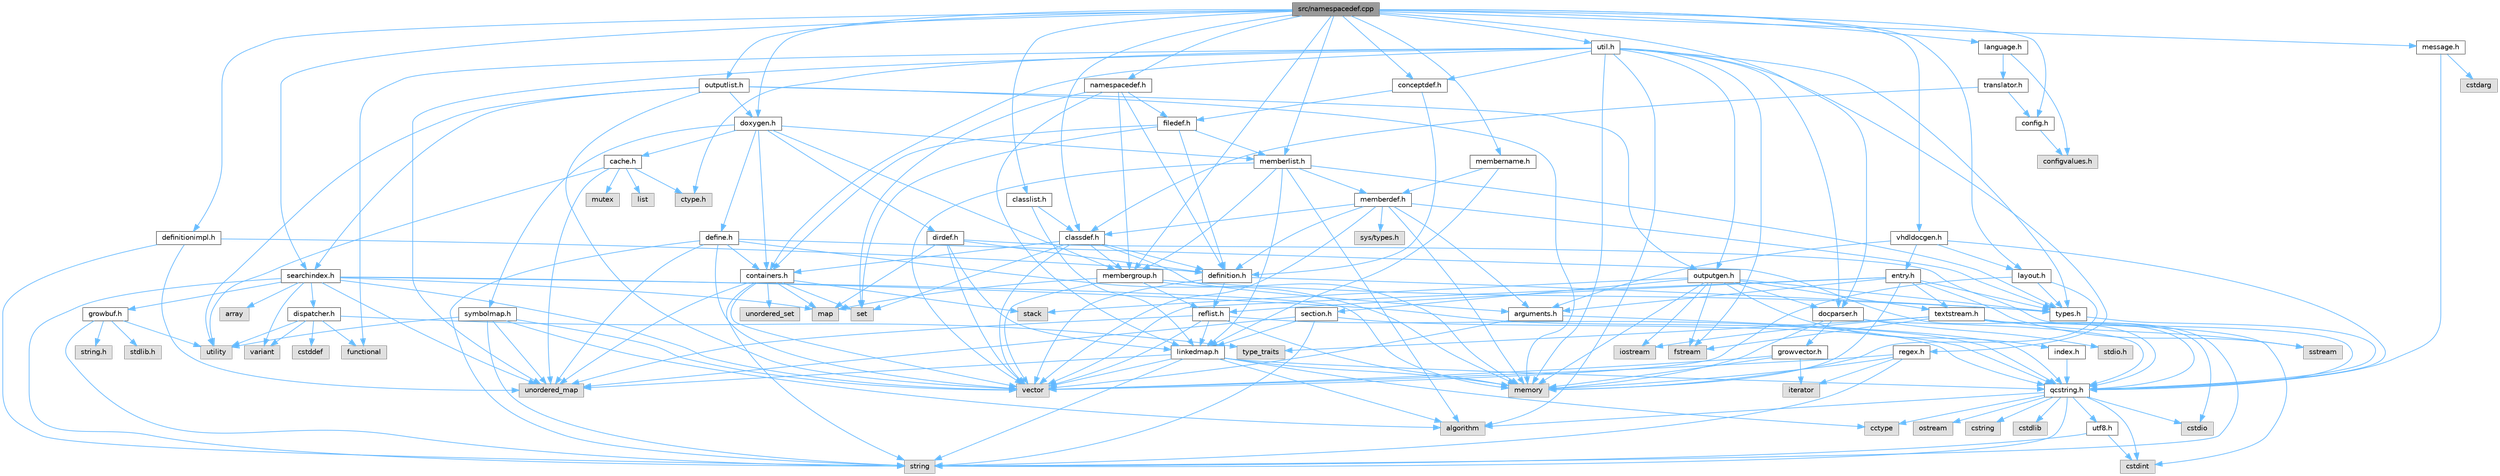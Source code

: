 digraph "src/namespacedef.cpp"
{
 // INTERACTIVE_SVG=YES
 // LATEX_PDF_SIZE
  bgcolor="transparent";
  edge [fontname=Helvetica,fontsize=10,labelfontname=Helvetica,labelfontsize=10];
  node [fontname=Helvetica,fontsize=10,shape=box,height=0.2,width=0.4];
  Node1 [label="src/namespacedef.cpp",height=0.2,width=0.4,color="gray40", fillcolor="grey60", style="filled", fontcolor="black",tooltip=" "];
  Node1 -> Node2 [color="steelblue1",style="solid"];
  Node2 [label="namespacedef.h",height=0.2,width=0.4,color="grey40", fillcolor="white", style="filled",URL="$d7/d97/namespacedef_8h.html",tooltip=" "];
  Node2 -> Node3 [color="steelblue1",style="solid"];
  Node3 [label="set",height=0.2,width=0.4,color="grey60", fillcolor="#E0E0E0", style="filled",tooltip=" "];
  Node2 -> Node4 [color="steelblue1",style="solid"];
  Node4 [label="definition.h",height=0.2,width=0.4,color="grey40", fillcolor="white", style="filled",URL="$df/da1/definition_8h.html",tooltip=" "];
  Node4 -> Node5 [color="steelblue1",style="solid"];
  Node5 [label="vector",height=0.2,width=0.4,color="grey60", fillcolor="#E0E0E0", style="filled",tooltip=" "];
  Node4 -> Node6 [color="steelblue1",style="solid"];
  Node6 [label="types.h",height=0.2,width=0.4,color="grey40", fillcolor="white", style="filled",URL="$d9/d49/types_8h.html",tooltip="This file contains a number of basic enums and types."];
  Node6 -> Node7 [color="steelblue1",style="solid"];
  Node7 [label="qcstring.h",height=0.2,width=0.4,color="grey40", fillcolor="white", style="filled",URL="$d7/d5c/qcstring_8h.html",tooltip=" "];
  Node7 -> Node8 [color="steelblue1",style="solid"];
  Node8 [label="string",height=0.2,width=0.4,color="grey60", fillcolor="#E0E0E0", style="filled",tooltip=" "];
  Node7 -> Node9 [color="steelblue1",style="solid"];
  Node9 [label="algorithm",height=0.2,width=0.4,color="grey60", fillcolor="#E0E0E0", style="filled",tooltip=" "];
  Node7 -> Node10 [color="steelblue1",style="solid"];
  Node10 [label="cctype",height=0.2,width=0.4,color="grey60", fillcolor="#E0E0E0", style="filled",tooltip=" "];
  Node7 -> Node11 [color="steelblue1",style="solid"];
  Node11 [label="cstring",height=0.2,width=0.4,color="grey60", fillcolor="#E0E0E0", style="filled",tooltip=" "];
  Node7 -> Node12 [color="steelblue1",style="solid"];
  Node12 [label="cstdio",height=0.2,width=0.4,color="grey60", fillcolor="#E0E0E0", style="filled",tooltip=" "];
  Node7 -> Node13 [color="steelblue1",style="solid"];
  Node13 [label="cstdlib",height=0.2,width=0.4,color="grey60", fillcolor="#E0E0E0", style="filled",tooltip=" "];
  Node7 -> Node14 [color="steelblue1",style="solid"];
  Node14 [label="cstdint",height=0.2,width=0.4,color="grey60", fillcolor="#E0E0E0", style="filled",tooltip=" "];
  Node7 -> Node15 [color="steelblue1",style="solid"];
  Node15 [label="ostream",height=0.2,width=0.4,color="grey60", fillcolor="#E0E0E0", style="filled",tooltip=" "];
  Node7 -> Node16 [color="steelblue1",style="solid"];
  Node16 [label="utf8.h",height=0.2,width=0.4,color="grey40", fillcolor="white", style="filled",URL="$db/d7c/utf8_8h.html",tooltip="Various UTF8 related helper functions."];
  Node16 -> Node14 [color="steelblue1",style="solid"];
  Node16 -> Node8 [color="steelblue1",style="solid"];
  Node4 -> Node17 [color="steelblue1",style="solid"];
  Node17 [label="reflist.h",height=0.2,width=0.4,color="grey40", fillcolor="white", style="filled",URL="$d1/d02/reflist_8h.html",tooltip=" "];
  Node17 -> Node5 [color="steelblue1",style="solid"];
  Node17 -> Node18 [color="steelblue1",style="solid"];
  Node18 [label="unordered_map",height=0.2,width=0.4,color="grey60", fillcolor="#E0E0E0", style="filled",tooltip=" "];
  Node17 -> Node19 [color="steelblue1",style="solid"];
  Node19 [label="memory",height=0.2,width=0.4,color="grey60", fillcolor="#E0E0E0", style="filled",tooltip=" "];
  Node17 -> Node7 [color="steelblue1",style="solid"];
  Node17 -> Node20 [color="steelblue1",style="solid"];
  Node20 [label="linkedmap.h",height=0.2,width=0.4,color="grey40", fillcolor="white", style="filled",URL="$da/de1/linkedmap_8h.html",tooltip=" "];
  Node20 -> Node18 [color="steelblue1",style="solid"];
  Node20 -> Node5 [color="steelblue1",style="solid"];
  Node20 -> Node19 [color="steelblue1",style="solid"];
  Node20 -> Node8 [color="steelblue1",style="solid"];
  Node20 -> Node9 [color="steelblue1",style="solid"];
  Node20 -> Node10 [color="steelblue1",style="solid"];
  Node20 -> Node7 [color="steelblue1",style="solid"];
  Node2 -> Node21 [color="steelblue1",style="solid"];
  Node21 [label="filedef.h",height=0.2,width=0.4,color="grey40", fillcolor="white", style="filled",URL="$d4/d3a/filedef_8h.html",tooltip=" "];
  Node21 -> Node3 [color="steelblue1",style="solid"];
  Node21 -> Node4 [color="steelblue1",style="solid"];
  Node21 -> Node22 [color="steelblue1",style="solid"];
  Node22 [label="memberlist.h",height=0.2,width=0.4,color="grey40", fillcolor="white", style="filled",URL="$dd/d78/memberlist_8h.html",tooltip=" "];
  Node22 -> Node5 [color="steelblue1",style="solid"];
  Node22 -> Node9 [color="steelblue1",style="solid"];
  Node22 -> Node23 [color="steelblue1",style="solid"];
  Node23 [label="memberdef.h",height=0.2,width=0.4,color="grey40", fillcolor="white", style="filled",URL="$d4/d46/memberdef_8h.html",tooltip=" "];
  Node23 -> Node5 [color="steelblue1",style="solid"];
  Node23 -> Node19 [color="steelblue1",style="solid"];
  Node23 -> Node24 [color="steelblue1",style="solid"];
  Node24 [label="sys/types.h",height=0.2,width=0.4,color="grey60", fillcolor="#E0E0E0", style="filled",tooltip=" "];
  Node23 -> Node6 [color="steelblue1",style="solid"];
  Node23 -> Node4 [color="steelblue1",style="solid"];
  Node23 -> Node25 [color="steelblue1",style="solid"];
  Node25 [label="arguments.h",height=0.2,width=0.4,color="grey40", fillcolor="white", style="filled",URL="$df/d9b/arguments_8h.html",tooltip=" "];
  Node25 -> Node5 [color="steelblue1",style="solid"];
  Node25 -> Node7 [color="steelblue1",style="solid"];
  Node23 -> Node26 [color="steelblue1",style="solid"];
  Node26 [label="classdef.h",height=0.2,width=0.4,color="grey40", fillcolor="white", style="filled",URL="$d1/da6/classdef_8h.html",tooltip=" "];
  Node26 -> Node5 [color="steelblue1",style="solid"];
  Node26 -> Node3 [color="steelblue1",style="solid"];
  Node26 -> Node27 [color="steelblue1",style="solid"];
  Node27 [label="containers.h",height=0.2,width=0.4,color="grey40", fillcolor="white", style="filled",URL="$d5/d75/containers_8h.html",tooltip=" "];
  Node27 -> Node5 [color="steelblue1",style="solid"];
  Node27 -> Node8 [color="steelblue1",style="solid"];
  Node27 -> Node3 [color="steelblue1",style="solid"];
  Node27 -> Node28 [color="steelblue1",style="solid"];
  Node28 [label="map",height=0.2,width=0.4,color="grey60", fillcolor="#E0E0E0", style="filled",tooltip=" "];
  Node27 -> Node29 [color="steelblue1",style="solid"];
  Node29 [label="unordered_set",height=0.2,width=0.4,color="grey60", fillcolor="#E0E0E0", style="filled",tooltip=" "];
  Node27 -> Node18 [color="steelblue1",style="solid"];
  Node27 -> Node30 [color="steelblue1",style="solid"];
  Node30 [label="stack",height=0.2,width=0.4,color="grey60", fillcolor="#E0E0E0", style="filled",tooltip=" "];
  Node26 -> Node4 [color="steelblue1",style="solid"];
  Node26 -> Node25 [color="steelblue1",style="solid"];
  Node26 -> Node31 [color="steelblue1",style="solid"];
  Node31 [label="membergroup.h",height=0.2,width=0.4,color="grey40", fillcolor="white", style="filled",URL="$d9/d11/membergroup_8h.html",tooltip=" "];
  Node31 -> Node5 [color="steelblue1",style="solid"];
  Node31 -> Node28 [color="steelblue1",style="solid"];
  Node31 -> Node19 [color="steelblue1",style="solid"];
  Node31 -> Node6 [color="steelblue1",style="solid"];
  Node31 -> Node17 [color="steelblue1",style="solid"];
  Node22 -> Node20 [color="steelblue1",style="solid"];
  Node22 -> Node6 [color="steelblue1",style="solid"];
  Node22 -> Node31 [color="steelblue1",style="solid"];
  Node21 -> Node27 [color="steelblue1",style="solid"];
  Node2 -> Node20 [color="steelblue1",style="solid"];
  Node2 -> Node31 [color="steelblue1",style="solid"];
  Node1 -> Node32 [color="steelblue1",style="solid"];
  Node32 [label="outputlist.h",height=0.2,width=0.4,color="grey40", fillcolor="white", style="filled",URL="$d2/db9/outputlist_8h.html",tooltip=" "];
  Node32 -> Node33 [color="steelblue1",style="solid"];
  Node33 [label="utility",height=0.2,width=0.4,color="grey60", fillcolor="#E0E0E0", style="filled",tooltip=" "];
  Node32 -> Node5 [color="steelblue1",style="solid"];
  Node32 -> Node19 [color="steelblue1",style="solid"];
  Node32 -> Node34 [color="steelblue1",style="solid"];
  Node34 [label="outputgen.h",height=0.2,width=0.4,color="grey40", fillcolor="white", style="filled",URL="$df/d06/outputgen_8h.html",tooltip=" "];
  Node34 -> Node19 [color="steelblue1",style="solid"];
  Node34 -> Node30 [color="steelblue1",style="solid"];
  Node34 -> Node35 [color="steelblue1",style="solid"];
  Node35 [label="iostream",height=0.2,width=0.4,color="grey60", fillcolor="#E0E0E0", style="filled",tooltip=" "];
  Node34 -> Node36 [color="steelblue1",style="solid"];
  Node36 [label="fstream",height=0.2,width=0.4,color="grey60", fillcolor="#E0E0E0", style="filled",tooltip=" "];
  Node34 -> Node6 [color="steelblue1",style="solid"];
  Node34 -> Node37 [color="steelblue1",style="solid"];
  Node37 [label="index.h",height=0.2,width=0.4,color="grey40", fillcolor="white", style="filled",URL="$d1/db5/index_8h.html",tooltip=" "];
  Node37 -> Node7 [color="steelblue1",style="solid"];
  Node34 -> Node38 [color="steelblue1",style="solid"];
  Node38 [label="section.h",height=0.2,width=0.4,color="grey40", fillcolor="white", style="filled",URL="$d1/d2a/section_8h.html",tooltip=" "];
  Node38 -> Node8 [color="steelblue1",style="solid"];
  Node38 -> Node18 [color="steelblue1",style="solid"];
  Node38 -> Node7 [color="steelblue1",style="solid"];
  Node38 -> Node20 [color="steelblue1",style="solid"];
  Node34 -> Node39 [color="steelblue1",style="solid"];
  Node39 [label="textstream.h",height=0.2,width=0.4,color="grey40", fillcolor="white", style="filled",URL="$d4/d7d/textstream_8h.html",tooltip=" "];
  Node39 -> Node8 [color="steelblue1",style="solid"];
  Node39 -> Node35 [color="steelblue1",style="solid"];
  Node39 -> Node40 [color="steelblue1",style="solid"];
  Node40 [label="sstream",height=0.2,width=0.4,color="grey60", fillcolor="#E0E0E0", style="filled",tooltip=" "];
  Node39 -> Node14 [color="steelblue1",style="solid"];
  Node39 -> Node12 [color="steelblue1",style="solid"];
  Node39 -> Node36 [color="steelblue1",style="solid"];
  Node39 -> Node41 [color="steelblue1",style="solid"];
  Node41 [label="type_traits",height=0.2,width=0.4,color="grey60", fillcolor="#E0E0E0", style="filled",tooltip=" "];
  Node39 -> Node7 [color="steelblue1",style="solid"];
  Node34 -> Node42 [color="steelblue1",style="solid"];
  Node42 [label="docparser.h",height=0.2,width=0.4,color="grey40", fillcolor="white", style="filled",URL="$de/d9c/docparser_8h.html",tooltip=" "];
  Node42 -> Node43 [color="steelblue1",style="solid"];
  Node43 [label="stdio.h",height=0.2,width=0.4,color="grey60", fillcolor="#E0E0E0", style="filled",tooltip=" "];
  Node42 -> Node19 [color="steelblue1",style="solid"];
  Node42 -> Node7 [color="steelblue1",style="solid"];
  Node42 -> Node44 [color="steelblue1",style="solid"];
  Node44 [label="growvector.h",height=0.2,width=0.4,color="grey40", fillcolor="white", style="filled",URL="$d7/d50/growvector_8h.html",tooltip=" "];
  Node44 -> Node5 [color="steelblue1",style="solid"];
  Node44 -> Node19 [color="steelblue1",style="solid"];
  Node44 -> Node45 [color="steelblue1",style="solid"];
  Node45 [label="iterator",height=0.2,width=0.4,color="grey60", fillcolor="#E0E0E0", style="filled",tooltip=" "];
  Node32 -> Node46 [color="steelblue1",style="solid"];
  Node46 [label="searchindex.h",height=0.2,width=0.4,color="grey40", fillcolor="white", style="filled",URL="$de/d07/searchindex_8h.html",tooltip="Web server based search engine."];
  Node46 -> Node19 [color="steelblue1",style="solid"];
  Node46 -> Node5 [color="steelblue1",style="solid"];
  Node46 -> Node28 [color="steelblue1",style="solid"];
  Node46 -> Node18 [color="steelblue1",style="solid"];
  Node46 -> Node8 [color="steelblue1",style="solid"];
  Node46 -> Node47 [color="steelblue1",style="solid"];
  Node47 [label="array",height=0.2,width=0.4,color="grey60", fillcolor="#E0E0E0", style="filled",tooltip=" "];
  Node46 -> Node48 [color="steelblue1",style="solid"];
  Node48 [label="variant",height=0.2,width=0.4,color="grey60", fillcolor="#E0E0E0", style="filled",tooltip=" "];
  Node46 -> Node7 [color="steelblue1",style="solid"];
  Node46 -> Node49 [color="steelblue1",style="solid"];
  Node49 [label="growbuf.h",height=0.2,width=0.4,color="grey40", fillcolor="white", style="filled",URL="$dd/d72/growbuf_8h.html",tooltip=" "];
  Node49 -> Node33 [color="steelblue1",style="solid"];
  Node49 -> Node50 [color="steelblue1",style="solid"];
  Node50 [label="stdlib.h",height=0.2,width=0.4,color="grey60", fillcolor="#E0E0E0", style="filled",tooltip=" "];
  Node49 -> Node51 [color="steelblue1",style="solid"];
  Node51 [label="string.h",height=0.2,width=0.4,color="grey60", fillcolor="#E0E0E0", style="filled",tooltip=" "];
  Node49 -> Node8 [color="steelblue1",style="solid"];
  Node46 -> Node52 [color="steelblue1",style="solid"];
  Node52 [label="dispatcher.h",height=0.2,width=0.4,color="grey40", fillcolor="white", style="filled",URL="$da/d73/dispatcher_8h.html",tooltip=" "];
  Node52 -> Node53 [color="steelblue1",style="solid"];
  Node53 [label="cstddef",height=0.2,width=0.4,color="grey60", fillcolor="#E0E0E0", style="filled",tooltip=" "];
  Node52 -> Node33 [color="steelblue1",style="solid"];
  Node52 -> Node54 [color="steelblue1",style="solid"];
  Node54 [label="functional",height=0.2,width=0.4,color="grey60", fillcolor="#E0E0E0", style="filled",tooltip=" "];
  Node52 -> Node48 [color="steelblue1",style="solid"];
  Node52 -> Node41 [color="steelblue1",style="solid"];
  Node32 -> Node55 [color="steelblue1",style="solid"];
  Node55 [label="doxygen.h",height=0.2,width=0.4,color="grey40", fillcolor="white", style="filled",URL="$d1/da1/doxygen_8h.html",tooltip=" "];
  Node55 -> Node27 [color="steelblue1",style="solid"];
  Node55 -> Node31 [color="steelblue1",style="solid"];
  Node55 -> Node56 [color="steelblue1",style="solid"];
  Node56 [label="dirdef.h",height=0.2,width=0.4,color="grey40", fillcolor="white", style="filled",URL="$d6/d15/dirdef_8h.html",tooltip=" "];
  Node56 -> Node5 [color="steelblue1",style="solid"];
  Node56 -> Node28 [color="steelblue1",style="solid"];
  Node56 -> Node7 [color="steelblue1",style="solid"];
  Node56 -> Node20 [color="steelblue1",style="solid"];
  Node56 -> Node4 [color="steelblue1",style="solid"];
  Node55 -> Node22 [color="steelblue1",style="solid"];
  Node55 -> Node57 [color="steelblue1",style="solid"];
  Node57 [label="define.h",height=0.2,width=0.4,color="grey40", fillcolor="white", style="filled",URL="$df/d67/define_8h.html",tooltip=" "];
  Node57 -> Node5 [color="steelblue1",style="solid"];
  Node57 -> Node19 [color="steelblue1",style="solid"];
  Node57 -> Node8 [color="steelblue1",style="solid"];
  Node57 -> Node18 [color="steelblue1",style="solid"];
  Node57 -> Node7 [color="steelblue1",style="solid"];
  Node57 -> Node27 [color="steelblue1",style="solid"];
  Node55 -> Node58 [color="steelblue1",style="solid"];
  Node58 [label="cache.h",height=0.2,width=0.4,color="grey40", fillcolor="white", style="filled",URL="$d3/d26/cache_8h.html",tooltip=" "];
  Node58 -> Node59 [color="steelblue1",style="solid"];
  Node59 [label="list",height=0.2,width=0.4,color="grey60", fillcolor="#E0E0E0", style="filled",tooltip=" "];
  Node58 -> Node18 [color="steelblue1",style="solid"];
  Node58 -> Node60 [color="steelblue1",style="solid"];
  Node60 [label="mutex",height=0.2,width=0.4,color="grey60", fillcolor="#E0E0E0", style="filled",tooltip=" "];
  Node58 -> Node33 [color="steelblue1",style="solid"];
  Node58 -> Node61 [color="steelblue1",style="solid"];
  Node61 [label="ctype.h",height=0.2,width=0.4,color="grey60", fillcolor="#E0E0E0", style="filled",tooltip=" "];
  Node55 -> Node62 [color="steelblue1",style="solid"];
  Node62 [label="symbolmap.h",height=0.2,width=0.4,color="grey40", fillcolor="white", style="filled",URL="$d7/ddd/symbolmap_8h.html",tooltip=" "];
  Node62 -> Node9 [color="steelblue1",style="solid"];
  Node62 -> Node18 [color="steelblue1",style="solid"];
  Node62 -> Node5 [color="steelblue1",style="solid"];
  Node62 -> Node8 [color="steelblue1",style="solid"];
  Node62 -> Node33 [color="steelblue1",style="solid"];
  Node1 -> Node63 [color="steelblue1",style="solid"];
  Node63 [label="util.h",height=0.2,width=0.4,color="grey40", fillcolor="white", style="filled",URL="$d8/d3c/util_8h.html",tooltip="A bunch of utility functions."];
  Node63 -> Node19 [color="steelblue1",style="solid"];
  Node63 -> Node18 [color="steelblue1",style="solid"];
  Node63 -> Node9 [color="steelblue1",style="solid"];
  Node63 -> Node54 [color="steelblue1",style="solid"];
  Node63 -> Node36 [color="steelblue1",style="solid"];
  Node63 -> Node61 [color="steelblue1",style="solid"];
  Node63 -> Node6 [color="steelblue1",style="solid"];
  Node63 -> Node42 [color="steelblue1",style="solid"];
  Node63 -> Node27 [color="steelblue1",style="solid"];
  Node63 -> Node34 [color="steelblue1",style="solid"];
  Node63 -> Node64 [color="steelblue1",style="solid"];
  Node64 [label="regex.h",height=0.2,width=0.4,color="grey40", fillcolor="white", style="filled",URL="$d1/d21/regex_8h.html",tooltip=" "];
  Node64 -> Node19 [color="steelblue1",style="solid"];
  Node64 -> Node8 [color="steelblue1",style="solid"];
  Node64 -> Node5 [color="steelblue1",style="solid"];
  Node64 -> Node45 [color="steelblue1",style="solid"];
  Node63 -> Node65 [color="steelblue1",style="solid"];
  Node65 [label="conceptdef.h",height=0.2,width=0.4,color="grey40", fillcolor="white", style="filled",URL="$da/df1/conceptdef_8h.html",tooltip=" "];
  Node65 -> Node4 [color="steelblue1",style="solid"];
  Node65 -> Node21 [color="steelblue1",style="solid"];
  Node1 -> Node66 [color="steelblue1",style="solid"];
  Node66 [label="language.h",height=0.2,width=0.4,color="grey40", fillcolor="white", style="filled",URL="$d8/dce/language_8h.html",tooltip=" "];
  Node66 -> Node67 [color="steelblue1",style="solid"];
  Node67 [label="translator.h",height=0.2,width=0.4,color="grey40", fillcolor="white", style="filled",URL="$d9/df1/translator_8h.html",tooltip=" "];
  Node67 -> Node26 [color="steelblue1",style="solid"];
  Node67 -> Node68 [color="steelblue1",style="solid"];
  Node68 [label="config.h",height=0.2,width=0.4,color="grey40", fillcolor="white", style="filled",URL="$db/d16/config_8h.html",tooltip=" "];
  Node68 -> Node69 [color="steelblue1",style="solid"];
  Node69 [label="configvalues.h",height=0.2,width=0.4,color="grey60", fillcolor="#E0E0E0", style="filled",tooltip=" "];
  Node66 -> Node69 [color="steelblue1",style="solid"];
  Node1 -> Node26 [color="steelblue1",style="solid"];
  Node1 -> Node70 [color="steelblue1",style="solid"];
  Node70 [label="classlist.h",height=0.2,width=0.4,color="grey40", fillcolor="white", style="filled",URL="$d2/df8/classlist_8h.html",tooltip=" "];
  Node70 -> Node20 [color="steelblue1",style="solid"];
  Node70 -> Node26 [color="steelblue1",style="solid"];
  Node1 -> Node22 [color="steelblue1",style="solid"];
  Node1 -> Node55 [color="steelblue1",style="solid"];
  Node1 -> Node71 [color="steelblue1",style="solid"];
  Node71 [label="message.h",height=0.2,width=0.4,color="grey40", fillcolor="white", style="filled",URL="$d2/d0d/message_8h.html",tooltip=" "];
  Node71 -> Node72 [color="steelblue1",style="solid"];
  Node72 [label="cstdarg",height=0.2,width=0.4,color="grey60", fillcolor="#E0E0E0", style="filled",tooltip=" "];
  Node71 -> Node7 [color="steelblue1",style="solid"];
  Node1 -> Node42 [color="steelblue1",style="solid"];
  Node1 -> Node46 [color="steelblue1",style="solid"];
  Node1 -> Node73 [color="steelblue1",style="solid"];
  Node73 [label="vhdldocgen.h",height=0.2,width=0.4,color="grey40", fillcolor="white", style="filled",URL="$dd/dec/vhdldocgen_8h.html",tooltip=" "];
  Node73 -> Node7 [color="steelblue1",style="solid"];
  Node73 -> Node74 [color="steelblue1",style="solid"];
  Node74 [label="layout.h",height=0.2,width=0.4,color="grey40", fillcolor="white", style="filled",URL="$db/d51/layout_8h.html",tooltip=" "];
  Node74 -> Node19 [color="steelblue1",style="solid"];
  Node74 -> Node5 [color="steelblue1",style="solid"];
  Node74 -> Node6 [color="steelblue1",style="solid"];
  Node73 -> Node25 [color="steelblue1",style="solid"];
  Node73 -> Node75 [color="steelblue1",style="solid"];
  Node75 [label="entry.h",height=0.2,width=0.4,color="grey40", fillcolor="white", style="filled",URL="$d1/dc6/entry_8h.html",tooltip=" "];
  Node75 -> Node5 [color="steelblue1",style="solid"];
  Node75 -> Node19 [color="steelblue1",style="solid"];
  Node75 -> Node40 [color="steelblue1",style="solid"];
  Node75 -> Node6 [color="steelblue1",style="solid"];
  Node75 -> Node25 [color="steelblue1",style="solid"];
  Node75 -> Node17 [color="steelblue1",style="solid"];
  Node75 -> Node39 [color="steelblue1",style="solid"];
  Node1 -> Node74 [color="steelblue1",style="solid"];
  Node1 -> Node31 [color="steelblue1",style="solid"];
  Node1 -> Node68 [color="steelblue1",style="solid"];
  Node1 -> Node76 [color="steelblue1",style="solid"];
  Node76 [label="definitionimpl.h",height=0.2,width=0.4,color="grey40", fillcolor="white", style="filled",URL="$d2/dab/definitionimpl_8h.html",tooltip=" "];
  Node76 -> Node18 [color="steelblue1",style="solid"];
  Node76 -> Node8 [color="steelblue1",style="solid"];
  Node76 -> Node4 [color="steelblue1",style="solid"];
  Node1 -> Node77 [color="steelblue1",style="solid"];
  Node77 [label="membername.h",height=0.2,width=0.4,color="grey40", fillcolor="white", style="filled",URL="$d7/dfc/membername_8h.html",tooltip=" "];
  Node77 -> Node23 [color="steelblue1",style="solid"];
  Node77 -> Node20 [color="steelblue1",style="solid"];
  Node1 -> Node65 [color="steelblue1",style="solid"];
}
